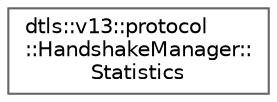 digraph "Graphical Class Hierarchy"
{
 // LATEX_PDF_SIZE
  bgcolor="transparent";
  edge [fontname=Helvetica,fontsize=10,labelfontname=Helvetica,labelfontsize=10];
  node [fontname=Helvetica,fontsize=10,shape=box,height=0.2,width=0.4];
  rankdir="LR";
  Node0 [id="Node000000",label="dtls::v13::protocol\l::HandshakeManager::\lStatistics",height=0.2,width=0.4,color="grey40", fillcolor="white", style="filled",URL="$structdtls_1_1v13_1_1protocol_1_1HandshakeManager_1_1Statistics.html",tooltip="Get statistics."];
}
